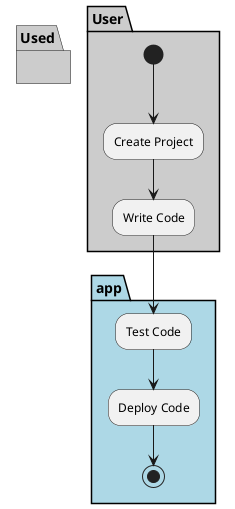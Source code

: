 @startuml

partition "app" {

}

partition User  #cccccc {
  (*) --> "Create Project"
  --> "Write Code"
}

partition "app" #lightblue {
  "Write Code" --> "Test Code"
  "Test Code" --> "Deploy Code"
  "Deploy Code" --> (*)
}

partition Used  #cccccc {
}
@enduml
